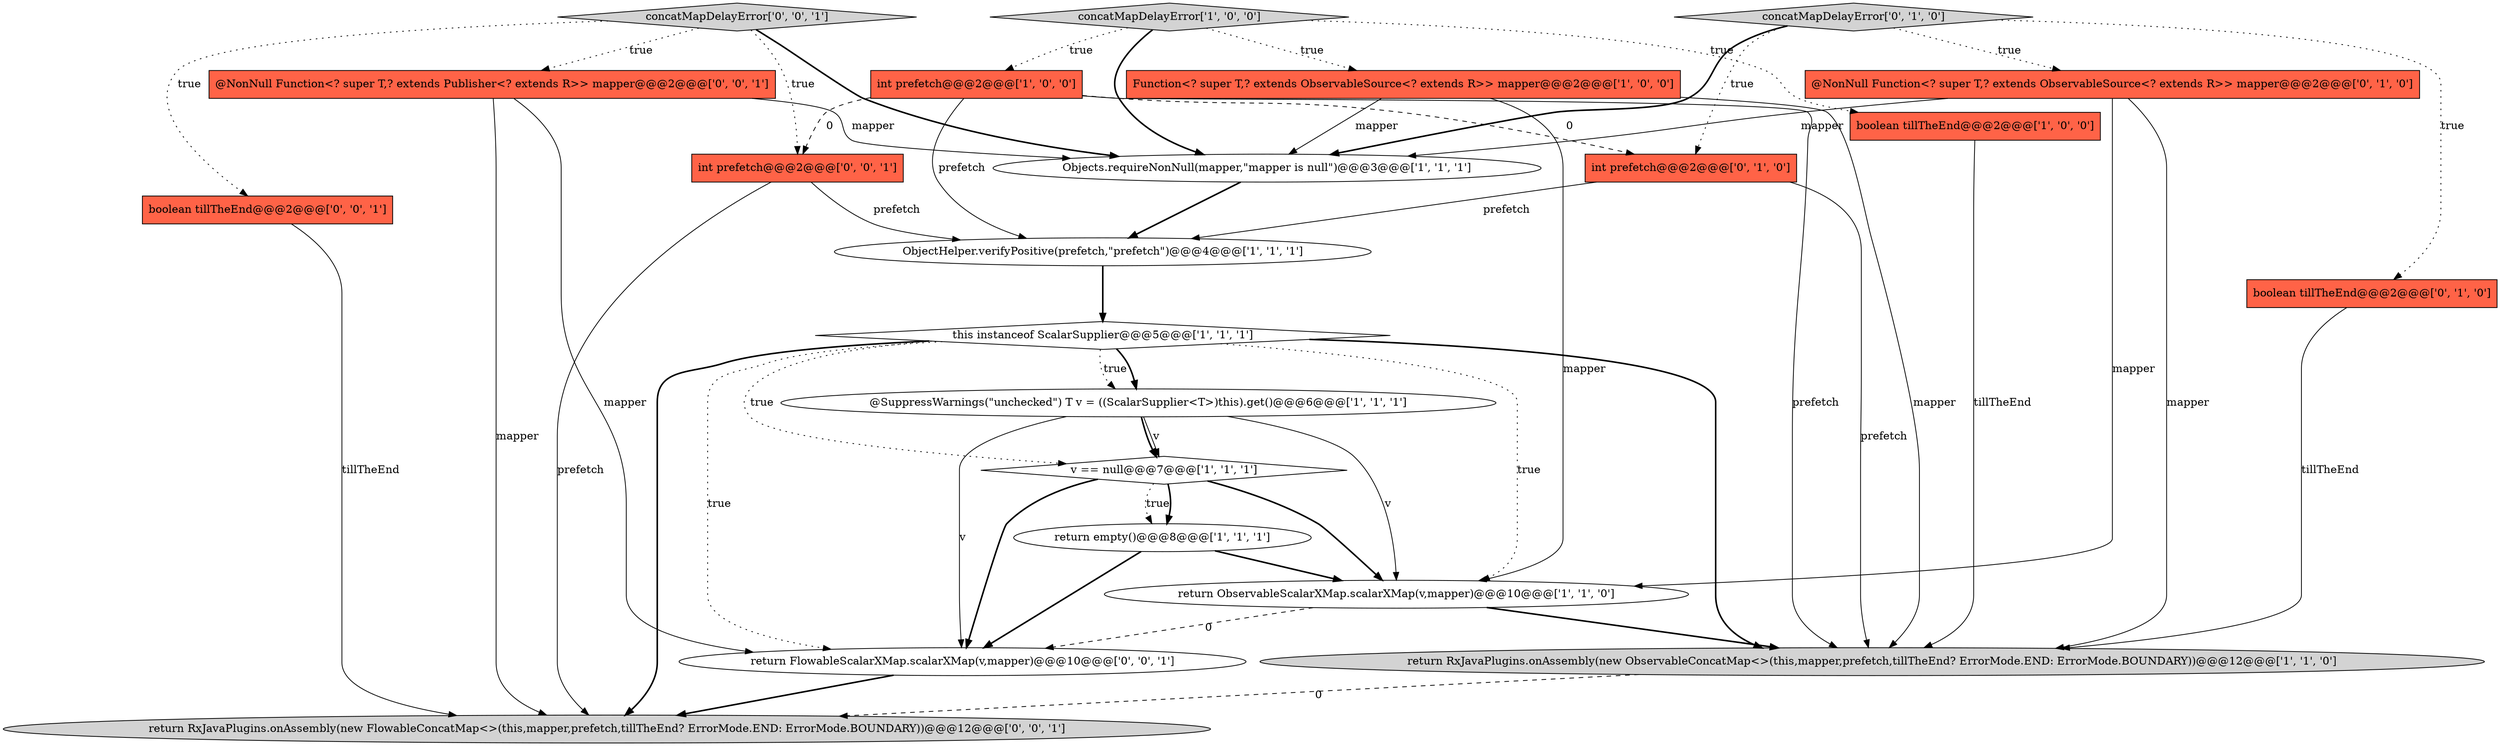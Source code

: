 digraph {
5 [style = filled, label = "return ObservableScalarXMap.scalarXMap(v,mapper)@@@10@@@['1', '1', '0']", fillcolor = white, shape = ellipse image = "AAA0AAABBB1BBB"];
20 [style = filled, label = "int prefetch@@@2@@@['0', '0', '1']", fillcolor = tomato, shape = box image = "AAA0AAABBB3BBB"];
8 [style = filled, label = "this instanceof ScalarSupplier@@@5@@@['1', '1', '1']", fillcolor = white, shape = diamond image = "AAA0AAABBB1BBB"];
18 [style = filled, label = "return RxJavaPlugins.onAssembly(new FlowableConcatMap<>(this,mapper,prefetch,tillTheEnd? ErrorMode.END: ErrorMode.BOUNDARY))@@@12@@@['0', '0', '1']", fillcolor = lightgray, shape = ellipse image = "AAA0AAABBB3BBB"];
19 [style = filled, label = "boolean tillTheEnd@@@2@@@['0', '0', '1']", fillcolor = tomato, shape = box image = "AAA0AAABBB3BBB"];
16 [style = filled, label = "return FlowableScalarXMap.scalarXMap(v,mapper)@@@10@@@['0', '0', '1']", fillcolor = white, shape = ellipse image = "AAA0AAABBB3BBB"];
0 [style = filled, label = "Objects.requireNonNull(mapper,\"mapper is null\")@@@3@@@['1', '1', '1']", fillcolor = white, shape = ellipse image = "AAA0AAABBB1BBB"];
9 [style = filled, label = "return RxJavaPlugins.onAssembly(new ObservableConcatMap<>(this,mapper,prefetch,tillTheEnd? ErrorMode.END: ErrorMode.BOUNDARY))@@@12@@@['1', '1', '0']", fillcolor = lightgray, shape = ellipse image = "AAA0AAABBB1BBB"];
4 [style = filled, label = "@SuppressWarnings(\"unchecked\") T v = ((ScalarSupplier<T>)this).get()@@@6@@@['1', '1', '1']", fillcolor = white, shape = ellipse image = "AAA0AAABBB1BBB"];
3 [style = filled, label = "concatMapDelayError['1', '0', '0']", fillcolor = lightgray, shape = diamond image = "AAA0AAABBB1BBB"];
21 [style = filled, label = "concatMapDelayError['0', '0', '1']", fillcolor = lightgray, shape = diamond image = "AAA0AAABBB3BBB"];
7 [style = filled, label = "v == null@@@7@@@['1', '1', '1']", fillcolor = white, shape = diamond image = "AAA0AAABBB1BBB"];
17 [style = filled, label = "@NonNull Function<? super T,? extends Publisher<? extends R>> mapper@@@2@@@['0', '0', '1']", fillcolor = tomato, shape = box image = "AAA0AAABBB3BBB"];
13 [style = filled, label = "concatMapDelayError['0', '1', '0']", fillcolor = lightgray, shape = diamond image = "AAA0AAABBB2BBB"];
10 [style = filled, label = "return empty()@@@8@@@['1', '1', '1']", fillcolor = white, shape = ellipse image = "AAA0AAABBB1BBB"];
15 [style = filled, label = "int prefetch@@@2@@@['0', '1', '0']", fillcolor = tomato, shape = box image = "AAA1AAABBB2BBB"];
1 [style = filled, label = "boolean tillTheEnd@@@2@@@['1', '0', '0']", fillcolor = tomato, shape = box image = "AAA0AAABBB1BBB"];
14 [style = filled, label = "boolean tillTheEnd@@@2@@@['0', '1', '0']", fillcolor = tomato, shape = box image = "AAA0AAABBB2BBB"];
2 [style = filled, label = "ObjectHelper.verifyPositive(prefetch,\"prefetch\")@@@4@@@['1', '1', '1']", fillcolor = white, shape = ellipse image = "AAA0AAABBB1BBB"];
6 [style = filled, label = "Function<? super T,? extends ObservableSource<? extends R>> mapper@@@2@@@['1', '0', '0']", fillcolor = tomato, shape = box image = "AAA0AAABBB1BBB"];
12 [style = filled, label = "@NonNull Function<? super T,? extends ObservableSource<? extends R>> mapper@@@2@@@['0', '1', '0']", fillcolor = tomato, shape = box image = "AAA0AAABBB2BBB"];
11 [style = filled, label = "int prefetch@@@2@@@['1', '0', '0']", fillcolor = tomato, shape = box image = "AAA1AAABBB1BBB"];
3->11 [style = dotted, label="true"];
17->16 [style = solid, label="mapper"];
16->18 [style = bold, label=""];
7->10 [style = dotted, label="true"];
21->20 [style = dotted, label="true"];
12->0 [style = solid, label="mapper"];
11->20 [style = dashed, label="0"];
5->9 [style = bold, label=""];
4->7 [style = solid, label="v"];
21->0 [style = bold, label=""];
13->12 [style = dotted, label="true"];
17->0 [style = solid, label="mapper"];
6->0 [style = solid, label="mapper"];
7->10 [style = bold, label=""];
8->18 [style = bold, label=""];
11->15 [style = dashed, label="0"];
9->18 [style = dashed, label="0"];
0->2 [style = bold, label=""];
11->9 [style = solid, label="prefetch"];
8->16 [style = dotted, label="true"];
6->5 [style = solid, label="mapper"];
8->7 [style = dotted, label="true"];
21->17 [style = dotted, label="true"];
4->16 [style = solid, label="v"];
11->2 [style = solid, label="prefetch"];
3->6 [style = dotted, label="true"];
20->18 [style = solid, label="prefetch"];
8->4 [style = dotted, label="true"];
1->9 [style = solid, label="tillTheEnd"];
4->7 [style = bold, label=""];
3->0 [style = bold, label=""];
20->2 [style = solid, label="prefetch"];
5->16 [style = dashed, label="0"];
12->9 [style = solid, label="mapper"];
19->18 [style = solid, label="tillTheEnd"];
7->5 [style = bold, label=""];
10->5 [style = bold, label=""];
10->16 [style = bold, label=""];
8->5 [style = dotted, label="true"];
4->5 [style = solid, label="v"];
17->18 [style = solid, label="mapper"];
21->19 [style = dotted, label="true"];
7->16 [style = bold, label=""];
8->9 [style = bold, label=""];
15->2 [style = solid, label="prefetch"];
12->5 [style = solid, label="mapper"];
13->0 [style = bold, label=""];
15->9 [style = solid, label="prefetch"];
13->15 [style = dotted, label="true"];
8->4 [style = bold, label=""];
13->14 [style = dotted, label="true"];
3->1 [style = dotted, label="true"];
2->8 [style = bold, label=""];
14->9 [style = solid, label="tillTheEnd"];
6->9 [style = solid, label="mapper"];
}
